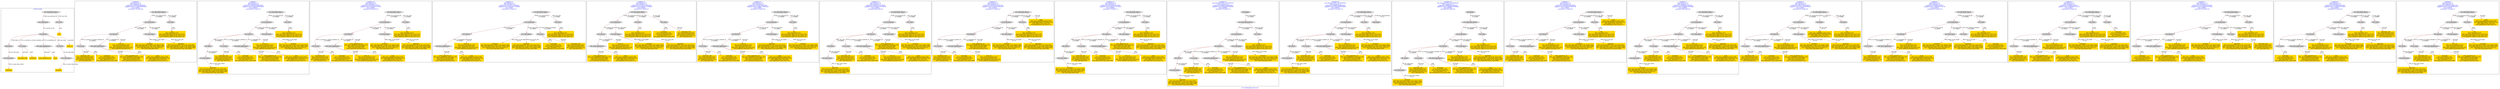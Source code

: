 digraph n0 {
fontcolor="blue"
remincross="true"
label="s18-s-indianapolis-artists.xml"
subgraph cluster_0 {
label="1-correct model"
n2[style="filled",color="white",fillcolor="lightgray",label="E12_Production1"];
n3[style="filled",color="white",fillcolor="lightgray",label="E21_Person1"];
n4[style="filled",color="white",fillcolor="lightgray",label="E69_Death1"];
n5[style="filled",color="white",fillcolor="lightgray",label="E74_Group1"];
n6[style="filled",color="white",fillcolor="lightgray",label="E82_Actor_Appellation1"];
n7[style="filled",color="white",fillcolor="lightgray",label="E67_Birth1"];
n8[shape="plaintext",style="filled",fillcolor="gold",label="artist_uri"];
n9[style="filled",color="white",fillcolor="lightgray",label="E22_Man-Made_Object1"];
n10[style="filled",color="white",fillcolor="lightgray",label="E35_Title1"];
n11[shape="plaintext",style="filled",fillcolor="gold",label="title"];
n12[style="filled",color="white",fillcolor="lightgray",label="E52_Time-Span1"];
n13[shape="plaintext",style="filled",fillcolor="gold",label="birthDate"];
n14[style="filled",color="white",fillcolor="lightgray",label="E52_Time-Span2"];
n15[shape="plaintext",style="filled",fillcolor="gold",label="deathDate"];
n16[shape="plaintext",style="filled",fillcolor="gold",label="nationality_URI"];
n17[shape="plaintext",style="filled",fillcolor="gold",label="nationality"];
n18[shape="plaintext",style="filled",fillcolor="gold",label="artist_appellation_uri"];
n19[shape="plaintext",style="filled",fillcolor="gold",label="name"];
}
subgraph cluster_1 {
label="candidate 0\nlink coherence:1.0\nnode coherence:1.0\nconfidence:0.5283035256208838\nmapping score:0.5719345085402946\ncost:13.99931\n-precision:0.79-recall:0.65"
n21[style="filled",color="white",fillcolor="lightgray",label="E12_Production1"];
n22[style="filled",color="white",fillcolor="lightgray",label="E21_Person1"];
n23[style="filled",color="white",fillcolor="lightgray",label="E52_Time-Span2"];
n24[style="filled",color="white",fillcolor="lightgray",label="E74_Group1"];
n25[style="filled",color="white",fillcolor="lightgray",label="E82_Actor_Appellation1"];
n26[style="filled",color="white",fillcolor="lightgray",label="E22_Man-Made_Object1"];
n27[style="filled",color="white",fillcolor="lightgray",label="E35_Title1"];
n28[shape="plaintext",style="filled",fillcolor="gold",label="birthDate\n[E52_Time-Span,P82a_begin_of_the_begin,0.565]\n[E52_Time-Span,P82_at_some_time_within,0.266]\n[E52_Time-Span,P82b_end_of_the_end,0.13]\n[E52_Time-Span,label,0.039]"];
n29[shape="plaintext",style="filled",fillcolor="gold",label="artist_appellation_uri\n[E82_Actor_Appellation,classLink,0.765]\n[E21_Person,classLink,0.096]\n[E39_Actor,classLink,0.087]\n[E78_Collection,classLink,0.052]"];
n30[shape="plaintext",style="filled",fillcolor="gold",label="nationality_URI\n[E74_Group,classLink,0.634]\n[E55_Type,classLink,0.201]\n[E57_Material,classLink,0.115]\n[E55_Type,label,0.05]"];
n31[shape="plaintext",style="filled",fillcolor="gold",label="name\n[E82_Actor_Appellation,label,0.506]\n[E22_Man-Made_Object,classLink,0.224]\n[E30_Right,P3_has_note,0.16]\n[E8_Acquisition,P3_has_note,0.11]"];
n32[shape="plaintext",style="filled",fillcolor="gold",label="title\n[E35_Title,label,0.352]\n[E22_Man-Made_Object,P3_has_note,0.253]\n[E73_Information_Object,P3_has_note,0.215]\n[E33_Linguistic_Object,P3_has_note,0.18]"];
n33[shape="plaintext",style="filled",fillcolor="gold",label="artist_uri\n[E21_Person,classLink,0.325]\n[E39_Actor,classLink,0.302]\n[E82_Actor_Appellation,classLink,0.233]\n[E78_Collection,classLink,0.141]"];
n34[shape="plaintext",style="filled",fillcolor="gold",label="deathDate\n[E52_Time-Span,P82b_end_of_the_end,0.544]\n[E52_Time-Span,P82_at_some_time_within,0.283]\n[E52_Time-Span,P82a_begin_of_the_begin,0.089]\n[E12_Production,P3_has_note,0.084]"];
n35[shape="plaintext",style="filled",fillcolor="gold",label="nationality\n[E74_Group,label,0.536]\n[E74_Group,classLink,0.252]\n[E55_Type,label,0.123]\n[E8_Acquisition,P3_has_note,0.089]"];
}
subgraph cluster_2 {
label="candidate 1\nlink coherence:1.0\nnode coherence:1.0\nconfidence:0.49560167869029964\nmapping score:0.5402005595634333\ncost:15.99918\n-precision:0.81-recall:0.76"
n37[style="filled",color="white",fillcolor="lightgray",label="E12_Production1"];
n38[style="filled",color="white",fillcolor="lightgray",label="E21_Person1"];
n39[style="filled",color="white",fillcolor="lightgray",label="E52_Time-Span2"];
n40[style="filled",color="white",fillcolor="lightgray",label="E67_Birth1"];
n41[style="filled",color="white",fillcolor="lightgray",label="E74_Group1"];
n42[style="filled",color="white",fillcolor="lightgray",label="E82_Actor_Appellation1"];
n43[style="filled",color="white",fillcolor="lightgray",label="E22_Man-Made_Object1"];
n44[style="filled",color="white",fillcolor="lightgray",label="E35_Title1"];
n45[style="filled",color="white",fillcolor="lightgray",label="E52_Time-Span1"];
n46[shape="plaintext",style="filled",fillcolor="gold",label="birthDate\n[E52_Time-Span,P82a_begin_of_the_begin,0.565]\n[E52_Time-Span,P82_at_some_time_within,0.266]\n[E52_Time-Span,P82b_end_of_the_end,0.13]\n[E52_Time-Span,label,0.039]"];
n47[shape="plaintext",style="filled",fillcolor="gold",label="artist_appellation_uri\n[E82_Actor_Appellation,classLink,0.765]\n[E21_Person,classLink,0.096]\n[E39_Actor,classLink,0.087]\n[E78_Collection,classLink,0.052]"];
n48[shape="plaintext",style="filled",fillcolor="gold",label="nationality_URI\n[E74_Group,classLink,0.634]\n[E55_Type,classLink,0.201]\n[E57_Material,classLink,0.115]\n[E55_Type,label,0.05]"];
n49[shape="plaintext",style="filled",fillcolor="gold",label="name\n[E82_Actor_Appellation,label,0.506]\n[E22_Man-Made_Object,classLink,0.224]\n[E30_Right,P3_has_note,0.16]\n[E8_Acquisition,P3_has_note,0.11]"];
n50[shape="plaintext",style="filled",fillcolor="gold",label="title\n[E35_Title,label,0.352]\n[E22_Man-Made_Object,P3_has_note,0.253]\n[E73_Information_Object,P3_has_note,0.215]\n[E33_Linguistic_Object,P3_has_note,0.18]"];
n51[shape="plaintext",style="filled",fillcolor="gold",label="artist_uri\n[E21_Person,classLink,0.325]\n[E39_Actor,classLink,0.302]\n[E82_Actor_Appellation,classLink,0.233]\n[E78_Collection,classLink,0.141]"];
n52[shape="plaintext",style="filled",fillcolor="gold",label="deathDate\n[E52_Time-Span,P82b_end_of_the_end,0.544]\n[E52_Time-Span,P82_at_some_time_within,0.283]\n[E52_Time-Span,P82a_begin_of_the_begin,0.089]\n[E12_Production,P3_has_note,0.084]"];
n53[shape="plaintext",style="filled",fillcolor="gold",label="nationality\n[E74_Group,label,0.536]\n[E74_Group,classLink,0.252]\n[E55_Type,label,0.123]\n[E8_Acquisition,P3_has_note,0.089]"];
}
subgraph cluster_3 {
label="candidate 10\nlink coherence:1.0\nnode coherence:1.0\nconfidence:0.433078021146623\nmapping score:0.540192673715541\ncost:13.99931\n-precision:0.64-recall:0.53"
n55[style="filled",color="white",fillcolor="lightgray",label="E12_Production1"];
n56[style="filled",color="white",fillcolor="lightgray",label="E21_Person1"];
n57[style="filled",color="white",fillcolor="lightgray",label="E52_Time-Span2"];
n58[style="filled",color="white",fillcolor="lightgray",label="E74_Group1"];
n59[style="filled",color="white",fillcolor="lightgray",label="E82_Actor_Appellation1"];
n60[style="filled",color="white",fillcolor="lightgray",label="E22_Man-Made_Object1"];
n61[style="filled",color="white",fillcolor="lightgray",label="E35_Title1"];
n62[shape="plaintext",style="filled",fillcolor="gold",label="birthDate\n[E52_Time-Span,P82a_begin_of_the_begin,0.565]\n[E52_Time-Span,P82_at_some_time_within,0.266]\n[E52_Time-Span,P82b_end_of_the_end,0.13]\n[E52_Time-Span,label,0.039]"];
n63[shape="plaintext",style="filled",fillcolor="gold",label="artist_uri\n[E21_Person,classLink,0.325]\n[E39_Actor,classLink,0.302]\n[E82_Actor_Appellation,classLink,0.233]\n[E78_Collection,classLink,0.141]"];
n64[shape="plaintext",style="filled",fillcolor="gold",label="nationality_URI\n[E74_Group,classLink,0.634]\n[E55_Type,classLink,0.201]\n[E57_Material,classLink,0.115]\n[E55_Type,label,0.05]"];
n65[shape="plaintext",style="filled",fillcolor="gold",label="name\n[E82_Actor_Appellation,label,0.506]\n[E22_Man-Made_Object,classLink,0.224]\n[E30_Right,P3_has_note,0.16]\n[E8_Acquisition,P3_has_note,0.11]"];
n66[shape="plaintext",style="filled",fillcolor="gold",label="title\n[E35_Title,label,0.352]\n[E22_Man-Made_Object,P3_has_note,0.253]\n[E73_Information_Object,P3_has_note,0.215]\n[E33_Linguistic_Object,P3_has_note,0.18]"];
n67[shape="plaintext",style="filled",fillcolor="gold",label="artist_appellation_uri\n[E82_Actor_Appellation,classLink,0.765]\n[E21_Person,classLink,0.096]\n[E39_Actor,classLink,0.087]\n[E78_Collection,classLink,0.052]"];
n68[shape="plaintext",style="filled",fillcolor="gold",label="deathDate\n[E52_Time-Span,P82b_end_of_the_end,0.544]\n[E52_Time-Span,P82_at_some_time_within,0.283]\n[E52_Time-Span,P82a_begin_of_the_begin,0.089]\n[E12_Production,P3_has_note,0.084]"];
n69[shape="plaintext",style="filled",fillcolor="gold",label="nationality\n[E74_Group,label,0.536]\n[E74_Group,classLink,0.252]\n[E55_Type,label,0.123]\n[E8_Acquisition,P3_has_note,0.089]"];
}
subgraph cluster_4 {
label="candidate 11\nlink coherence:1.0\nnode coherence:1.0\nconfidence:0.42252911370465024\nmapping score:0.5366763712348834\ncost:13.9993\n-precision:0.57-recall:0.47"
n71[style="filled",color="white",fillcolor="lightgray",label="E12_Production1"];
n72[style="filled",color="white",fillcolor="lightgray",label="E21_Person1"];
n73[style="filled",color="white",fillcolor="lightgray",label="E52_Time-Span2"];
n74[style="filled",color="white",fillcolor="lightgray",label="E55_Type1"];
n75[style="filled",color="white",fillcolor="lightgray",label="E82_Actor_Appellation1"];
n76[style="filled",color="white",fillcolor="lightgray",label="E22_Man-Made_Object1"];
n77[style="filled",color="white",fillcolor="lightgray",label="E35_Title1"];
n78[shape="plaintext",style="filled",fillcolor="gold",label="birthDate\n[E52_Time-Span,P82a_begin_of_the_begin,0.565]\n[E52_Time-Span,P82_at_some_time_within,0.266]\n[E52_Time-Span,P82b_end_of_the_end,0.13]\n[E52_Time-Span,label,0.039]"];
n79[shape="plaintext",style="filled",fillcolor="gold",label="nationality\n[E74_Group,label,0.536]\n[E74_Group,classLink,0.252]\n[E55_Type,label,0.123]\n[E8_Acquisition,P3_has_note,0.089]"];
n80[shape="plaintext",style="filled",fillcolor="gold",label="nationality_URI\n[E74_Group,classLink,0.634]\n[E55_Type,classLink,0.201]\n[E57_Material,classLink,0.115]\n[E55_Type,label,0.05]"];
n81[shape="plaintext",style="filled",fillcolor="gold",label="artist_appellation_uri\n[E82_Actor_Appellation,classLink,0.765]\n[E21_Person,classLink,0.096]\n[E39_Actor,classLink,0.087]\n[E78_Collection,classLink,0.052]"];
n82[shape="plaintext",style="filled",fillcolor="gold",label="name\n[E82_Actor_Appellation,label,0.506]\n[E22_Man-Made_Object,classLink,0.224]\n[E30_Right,P3_has_note,0.16]\n[E8_Acquisition,P3_has_note,0.11]"];
n83[shape="plaintext",style="filled",fillcolor="gold",label="title\n[E35_Title,label,0.352]\n[E22_Man-Made_Object,P3_has_note,0.253]\n[E73_Information_Object,P3_has_note,0.215]\n[E33_Linguistic_Object,P3_has_note,0.18]"];
n84[shape="plaintext",style="filled",fillcolor="gold",label="artist_uri\n[E21_Person,classLink,0.325]\n[E39_Actor,classLink,0.302]\n[E82_Actor_Appellation,classLink,0.233]\n[E78_Collection,classLink,0.141]"];
n85[shape="plaintext",style="filled",fillcolor="gold",label="deathDate\n[E52_Time-Span,P82b_end_of_the_end,0.544]\n[E52_Time-Span,P82_at_some_time_within,0.283]\n[E52_Time-Span,P82a_begin_of_the_begin,0.089]\n[E12_Production,P3_has_note,0.084]"];
}
subgraph cluster_5 {
label="candidate 12\nlink coherence:1.0\nnode coherence:1.0\nconfidence:0.42252911370465024\nmapping score:0.5366763712348834\ncost:13.99935\n-precision:0.57-recall:0.47"
n87[style="filled",color="white",fillcolor="lightgray",label="E12_Production1"];
n88[style="filled",color="white",fillcolor="lightgray",label="E21_Person1"];
n89[style="filled",color="white",fillcolor="lightgray",label="E52_Time-Span2"];
n90[style="filled",color="white",fillcolor="lightgray",label="E82_Actor_Appellation1"];
n91[style="filled",color="white",fillcolor="lightgray",label="E22_Man-Made_Object1"];
n92[style="filled",color="white",fillcolor="lightgray",label="E35_Title1"];
n93[style="filled",color="white",fillcolor="lightgray",label="E55_Type2"];
n94[shape="plaintext",style="filled",fillcolor="gold",label="birthDate\n[E52_Time-Span,P82a_begin_of_the_begin,0.565]\n[E52_Time-Span,P82_at_some_time_within,0.266]\n[E52_Time-Span,P82b_end_of_the_end,0.13]\n[E52_Time-Span,label,0.039]"];
n95[shape="plaintext",style="filled",fillcolor="gold",label="nationality\n[E74_Group,label,0.536]\n[E74_Group,classLink,0.252]\n[E55_Type,label,0.123]\n[E8_Acquisition,P3_has_note,0.089]"];
n96[shape="plaintext",style="filled",fillcolor="gold",label="nationality_URI\n[E74_Group,classLink,0.634]\n[E55_Type,classLink,0.201]\n[E57_Material,classLink,0.115]\n[E55_Type,label,0.05]"];
n97[shape="plaintext",style="filled",fillcolor="gold",label="artist_appellation_uri\n[E82_Actor_Appellation,classLink,0.765]\n[E21_Person,classLink,0.096]\n[E39_Actor,classLink,0.087]\n[E78_Collection,classLink,0.052]"];
n98[shape="plaintext",style="filled",fillcolor="gold",label="name\n[E82_Actor_Appellation,label,0.506]\n[E22_Man-Made_Object,classLink,0.224]\n[E30_Right,P3_has_note,0.16]\n[E8_Acquisition,P3_has_note,0.11]"];
n99[shape="plaintext",style="filled",fillcolor="gold",label="title\n[E35_Title,label,0.352]\n[E22_Man-Made_Object,P3_has_note,0.253]\n[E73_Information_Object,P3_has_note,0.215]\n[E33_Linguistic_Object,P3_has_note,0.18]"];
n100[shape="plaintext",style="filled",fillcolor="gold",label="artist_uri\n[E21_Person,classLink,0.325]\n[E39_Actor,classLink,0.302]\n[E82_Actor_Appellation,classLink,0.233]\n[E78_Collection,classLink,0.141]"];
n101[shape="plaintext",style="filled",fillcolor="gold",label="deathDate\n[E52_Time-Span,P82b_end_of_the_end,0.544]\n[E52_Time-Span,P82_at_some_time_within,0.283]\n[E52_Time-Span,P82a_begin_of_the_begin,0.089]\n[E12_Production,P3_has_note,0.084]"];
}
subgraph cluster_6 {
label="candidate 13\nlink coherence:1.0\nnode coherence:1.0\nconfidence:0.4170851463932857\nmapping score:0.5348617154644285\ncost:13.99931\n-precision:0.79-recall:0.65"
n103[style="filled",color="white",fillcolor="lightgray",label="E12_Production1"];
n104[style="filled",color="white",fillcolor="lightgray",label="E21_Person1"];
n105[style="filled",color="white",fillcolor="lightgray",label="E52_Time-Span2"];
n106[style="filled",color="white",fillcolor="lightgray",label="E74_Group1"];
n107[style="filled",color="white",fillcolor="lightgray",label="E82_Actor_Appellation1"];
n108[style="filled",color="white",fillcolor="lightgray",label="E22_Man-Made_Object1"];
n109[style="filled",color="white",fillcolor="lightgray",label="E35_Title1"];
n110[shape="plaintext",style="filled",fillcolor="gold",label="deathDate\n[E52_Time-Span,P82b_end_of_the_end,0.544]\n[E52_Time-Span,P82_at_some_time_within,0.283]\n[E52_Time-Span,P82a_begin_of_the_begin,0.089]\n[E12_Production,P3_has_note,0.084]"];
n111[shape="plaintext",style="filled",fillcolor="gold",label="artist_appellation_uri\n[E82_Actor_Appellation,classLink,0.765]\n[E21_Person,classLink,0.096]\n[E39_Actor,classLink,0.087]\n[E78_Collection,classLink,0.052]"];
n112[shape="plaintext",style="filled",fillcolor="gold",label="nationality_URI\n[E74_Group,classLink,0.634]\n[E55_Type,classLink,0.201]\n[E57_Material,classLink,0.115]\n[E55_Type,label,0.05]"];
n113[shape="plaintext",style="filled",fillcolor="gold",label="name\n[E82_Actor_Appellation,label,0.506]\n[E22_Man-Made_Object,classLink,0.224]\n[E30_Right,P3_has_note,0.16]\n[E8_Acquisition,P3_has_note,0.11]"];
n114[shape="plaintext",style="filled",fillcolor="gold",label="title\n[E35_Title,label,0.352]\n[E22_Man-Made_Object,P3_has_note,0.253]\n[E73_Information_Object,P3_has_note,0.215]\n[E33_Linguistic_Object,P3_has_note,0.18]"];
n115[shape="plaintext",style="filled",fillcolor="gold",label="artist_uri\n[E21_Person,classLink,0.325]\n[E39_Actor,classLink,0.302]\n[E82_Actor_Appellation,classLink,0.233]\n[E78_Collection,classLink,0.141]"];
n116[shape="plaintext",style="filled",fillcolor="gold",label="birthDate\n[E52_Time-Span,P82a_begin_of_the_begin,0.565]\n[E52_Time-Span,P82_at_some_time_within,0.266]\n[E52_Time-Span,P82b_end_of_the_end,0.13]\n[E52_Time-Span,label,0.039]"];
n117[shape="plaintext",style="filled",fillcolor="gold",label="nationality\n[E74_Group,label,0.536]\n[E74_Group,classLink,0.252]\n[E55_Type,label,0.123]\n[E8_Acquisition,P3_has_note,0.089]"];
}
subgraph cluster_7 {
label="candidate 14\nlink coherence:1.0\nnode coherence:1.0\nconfidence:0.4003761742160388\nmapping score:0.5084587247386796\ncost:15.99918\n-precision:0.69-recall:0.65"
n119[style="filled",color="white",fillcolor="lightgray",label="E12_Production1"];
n120[style="filled",color="white",fillcolor="lightgray",label="E21_Person1"];
n121[style="filled",color="white",fillcolor="lightgray",label="E52_Time-Span2"];
n122[style="filled",color="white",fillcolor="lightgray",label="E67_Birth1"];
n123[style="filled",color="white",fillcolor="lightgray",label="E74_Group1"];
n124[style="filled",color="white",fillcolor="lightgray",label="E82_Actor_Appellation1"];
n125[style="filled",color="white",fillcolor="lightgray",label="E22_Man-Made_Object1"];
n126[style="filled",color="white",fillcolor="lightgray",label="E35_Title1"];
n127[style="filled",color="white",fillcolor="lightgray",label="E52_Time-Span1"];
n128[shape="plaintext",style="filled",fillcolor="gold",label="birthDate\n[E52_Time-Span,P82a_begin_of_the_begin,0.565]\n[E52_Time-Span,P82_at_some_time_within,0.266]\n[E52_Time-Span,P82b_end_of_the_end,0.13]\n[E52_Time-Span,label,0.039]"];
n129[shape="plaintext",style="filled",fillcolor="gold",label="artist_uri\n[E21_Person,classLink,0.325]\n[E39_Actor,classLink,0.302]\n[E82_Actor_Appellation,classLink,0.233]\n[E78_Collection,classLink,0.141]"];
n130[shape="plaintext",style="filled",fillcolor="gold",label="nationality_URI\n[E74_Group,classLink,0.634]\n[E55_Type,classLink,0.201]\n[E57_Material,classLink,0.115]\n[E55_Type,label,0.05]"];
n131[shape="plaintext",style="filled",fillcolor="gold",label="name\n[E82_Actor_Appellation,label,0.506]\n[E22_Man-Made_Object,classLink,0.224]\n[E30_Right,P3_has_note,0.16]\n[E8_Acquisition,P3_has_note,0.11]"];
n132[shape="plaintext",style="filled",fillcolor="gold",label="title\n[E35_Title,label,0.352]\n[E22_Man-Made_Object,P3_has_note,0.253]\n[E73_Information_Object,P3_has_note,0.215]\n[E33_Linguistic_Object,P3_has_note,0.18]"];
n133[shape="plaintext",style="filled",fillcolor="gold",label="artist_appellation_uri\n[E82_Actor_Appellation,classLink,0.765]\n[E21_Person,classLink,0.096]\n[E39_Actor,classLink,0.087]\n[E78_Collection,classLink,0.052]"];
n134[shape="plaintext",style="filled",fillcolor="gold",label="deathDate\n[E52_Time-Span,P82b_end_of_the_end,0.544]\n[E52_Time-Span,P82_at_some_time_within,0.283]\n[E52_Time-Span,P82a_begin_of_the_begin,0.089]\n[E12_Production,P3_has_note,0.084]"];
n135[shape="plaintext",style="filled",fillcolor="gold",label="nationality\n[E74_Group,label,0.536]\n[E74_Group,classLink,0.252]\n[E55_Type,label,0.123]\n[E8_Acquisition,P3_has_note,0.089]"];
}
subgraph cluster_8 {
label="candidate 15\nlink coherence:1.0\nnode coherence:1.0\nconfidence:0.39783105745057584\nmapping score:0.5076103524835253\ncost:13.99931\n-precision:0.57-recall:0.47"
n137[style="filled",color="white",fillcolor="lightgray",label="E12_Production1"];
n138[style="filled",color="white",fillcolor="lightgray",label="E21_Person1"];
n139[style="filled",color="white",fillcolor="lightgray",label="E52_Time-Span2"];
n140[style="filled",color="white",fillcolor="lightgray",label="E74_Group1"];
n141[style="filled",color="white",fillcolor="lightgray",label="E82_Actor_Appellation1"];
n142[style="filled",color="white",fillcolor="lightgray",label="E22_Man-Made_Object1"];
n143[style="filled",color="white",fillcolor="lightgray",label="E35_Title1"];
n144[shape="plaintext",style="filled",fillcolor="gold",label="name\n[E82_Actor_Appellation,label,0.506]\n[E22_Man-Made_Object,classLink,0.224]\n[E30_Right,P3_has_note,0.16]\n[E8_Acquisition,P3_has_note,0.11]"];
n145[shape="plaintext",style="filled",fillcolor="gold",label="birthDate\n[E52_Time-Span,P82a_begin_of_the_begin,0.565]\n[E52_Time-Span,P82_at_some_time_within,0.266]\n[E52_Time-Span,P82b_end_of_the_end,0.13]\n[E52_Time-Span,label,0.039]"];
n146[shape="plaintext",style="filled",fillcolor="gold",label="artist_uri\n[E21_Person,classLink,0.325]\n[E39_Actor,classLink,0.302]\n[E82_Actor_Appellation,classLink,0.233]\n[E78_Collection,classLink,0.141]"];
n147[shape="plaintext",style="filled",fillcolor="gold",label="nationality_URI\n[E74_Group,classLink,0.634]\n[E55_Type,classLink,0.201]\n[E57_Material,classLink,0.115]\n[E55_Type,label,0.05]"];
n148[shape="plaintext",style="filled",fillcolor="gold",label="title\n[E35_Title,label,0.352]\n[E22_Man-Made_Object,P3_has_note,0.253]\n[E73_Information_Object,P3_has_note,0.215]\n[E33_Linguistic_Object,P3_has_note,0.18]"];
n149[shape="plaintext",style="filled",fillcolor="gold",label="artist_appellation_uri\n[E82_Actor_Appellation,classLink,0.765]\n[E21_Person,classLink,0.096]\n[E39_Actor,classLink,0.087]\n[E78_Collection,classLink,0.052]"];
n150[shape="plaintext",style="filled",fillcolor="gold",label="deathDate\n[E52_Time-Span,P82b_end_of_the_end,0.544]\n[E52_Time-Span,P82_at_some_time_within,0.283]\n[E52_Time-Span,P82a_begin_of_the_begin,0.089]\n[E12_Production,P3_has_note,0.084]"];
n151[shape="plaintext",style="filled",fillcolor="gold",label="nationality\n[E74_Group,label,0.536]\n[E74_Group,classLink,0.252]\n[E55_Type,label,0.123]\n[E8_Acquisition,P3_has_note,0.089]"];
}
subgraph cluster_9 {
label="candidate 16\nlink coherence:1.0\nnode coherence:1.0\nconfidence:0.39575632671550565\nmapping score:0.5069187755718353\ncost:15.99918\n-precision:0.75-recall:0.71"
n153[style="filled",color="white",fillcolor="lightgray",label="E12_Production1"];
n154[style="filled",color="white",fillcolor="lightgray",label="E21_Person1"];
n155[style="filled",color="white",fillcolor="lightgray",label="E52_Time-Span2"];
n156[style="filled",color="white",fillcolor="lightgray",label="E67_Birth1"];
n157[style="filled",color="white",fillcolor="lightgray",label="E74_Group1"];
n158[style="filled",color="white",fillcolor="lightgray",label="E82_Actor_Appellation1"];
n159[style="filled",color="white",fillcolor="lightgray",label="E22_Man-Made_Object1"];
n160[style="filled",color="white",fillcolor="lightgray",label="E35_Title1"];
n161[style="filled",color="white",fillcolor="lightgray",label="E52_Time-Span1"];
n162[shape="plaintext",style="filled",fillcolor="gold",label="artist_uri\n[E21_Person,classLink,0.325]\n[E39_Actor,classLink,0.302]\n[E82_Actor_Appellation,classLink,0.233]\n[E78_Collection,classLink,0.141]"];
n163[shape="plaintext",style="filled",fillcolor="gold",label="nationality_URI\n[E74_Group,classLink,0.634]\n[E55_Type,classLink,0.201]\n[E57_Material,classLink,0.115]\n[E55_Type,label,0.05]"];
n164[shape="plaintext",style="filled",fillcolor="gold",label="name\n[E82_Actor_Appellation,label,0.506]\n[E22_Man-Made_Object,classLink,0.224]\n[E30_Right,P3_has_note,0.16]\n[E8_Acquisition,P3_has_note,0.11]"];
n165[shape="plaintext",style="filled",fillcolor="gold",label="title\n[E35_Title,label,0.352]\n[E22_Man-Made_Object,P3_has_note,0.253]\n[E73_Information_Object,P3_has_note,0.215]\n[E33_Linguistic_Object,P3_has_note,0.18]"];
n166[shape="plaintext",style="filled",fillcolor="gold",label="artist_appellation_uri\n[E82_Actor_Appellation,classLink,0.765]\n[E21_Person,classLink,0.096]\n[E39_Actor,classLink,0.087]\n[E78_Collection,classLink,0.052]"];
n167[shape="plaintext",style="filled",fillcolor="gold",label="deathDate\n[E52_Time-Span,P82b_end_of_the_end,0.544]\n[E52_Time-Span,P82_at_some_time_within,0.283]\n[E52_Time-Span,P82a_begin_of_the_begin,0.089]\n[E12_Production,P3_has_note,0.084]"];
n168[shape="plaintext",style="filled",fillcolor="gold",label="birthDate\n[E52_Time-Span,P82a_begin_of_the_begin,0.565]\n[E52_Time-Span,P82_at_some_time_within,0.266]\n[E52_Time-Span,P82b_end_of_the_end,0.13]\n[E52_Time-Span,label,0.039]"];
n169[shape="plaintext",style="filled",fillcolor="gold",label="nationality\n[E74_Group,label,0.536]\n[E74_Group,classLink,0.252]\n[E55_Type,label,0.123]\n[E8_Acquisition,P3_has_note,0.089]"];
}
subgraph cluster_10 {
label="candidate 17\nlink coherence:0.9411764705882353\nnode coherence:1.0\nconfidence:0.49560167869029964\nmapping score:0.5402005595634333\ncost:16.99908\n-precision:0.76-recall:0.76"
n171[style="filled",color="white",fillcolor="lightgray",label="E12_Production1"];
n172[style="filled",color="white",fillcolor="lightgray",label="E21_Person1"];
n173[style="filled",color="white",fillcolor="lightgray",label="E52_Time-Span2"];
n174[style="filled",color="white",fillcolor="lightgray",label="E67_Birth1"];
n175[style="filled",color="white",fillcolor="lightgray",label="E74_Group1"];
n176[style="filled",color="white",fillcolor="lightgray",label="E82_Actor_Appellation1"];
n177[style="filled",color="white",fillcolor="lightgray",label="E22_Man-Made_Object1"];
n178[style="filled",color="white",fillcolor="lightgray",label="E35_Title1"];
n179[style="filled",color="white",fillcolor="lightgray",label="E38_Image1"];
n180[style="filled",color="white",fillcolor="lightgray",label="E52_Time-Span1"];
n181[shape="plaintext",style="filled",fillcolor="gold",label="birthDate\n[E52_Time-Span,P82a_begin_of_the_begin,0.565]\n[E52_Time-Span,P82_at_some_time_within,0.266]\n[E52_Time-Span,P82b_end_of_the_end,0.13]\n[E52_Time-Span,label,0.039]"];
n182[shape="plaintext",style="filled",fillcolor="gold",label="artist_appellation_uri\n[E82_Actor_Appellation,classLink,0.765]\n[E21_Person,classLink,0.096]\n[E39_Actor,classLink,0.087]\n[E78_Collection,classLink,0.052]"];
n183[shape="plaintext",style="filled",fillcolor="gold",label="nationality_URI\n[E74_Group,classLink,0.634]\n[E55_Type,classLink,0.201]\n[E57_Material,classLink,0.115]\n[E55_Type,label,0.05]"];
n184[shape="plaintext",style="filled",fillcolor="gold",label="name\n[E82_Actor_Appellation,label,0.506]\n[E22_Man-Made_Object,classLink,0.224]\n[E30_Right,P3_has_note,0.16]\n[E8_Acquisition,P3_has_note,0.11]"];
n185[shape="plaintext",style="filled",fillcolor="gold",label="title\n[E35_Title,label,0.352]\n[E22_Man-Made_Object,P3_has_note,0.253]\n[E73_Information_Object,P3_has_note,0.215]\n[E33_Linguistic_Object,P3_has_note,0.18]"];
n186[shape="plaintext",style="filled",fillcolor="gold",label="artist_uri\n[E21_Person,classLink,0.325]\n[E39_Actor,classLink,0.302]\n[E82_Actor_Appellation,classLink,0.233]\n[E78_Collection,classLink,0.141]"];
n187[shape="plaintext",style="filled",fillcolor="gold",label="deathDate\n[E52_Time-Span,P82b_end_of_the_end,0.544]\n[E52_Time-Span,P82_at_some_time_within,0.283]\n[E52_Time-Span,P82a_begin_of_the_begin,0.089]\n[E12_Production,P3_has_note,0.084]"];
n188[shape="plaintext",style="filled",fillcolor="gold",label="nationality\n[E74_Group,label,0.536]\n[E74_Group,classLink,0.252]\n[E55_Type,label,0.123]\n[E8_Acquisition,P3_has_note,0.089]"];
}
subgraph cluster_11 {
label="candidate 18\nlink coherence:0.9411764705882353\nnode coherence:1.0\nconfidence:0.49560167869029964\nmapping score:0.5402005595634333\ncost:16.99918\n-precision:0.76-recall:0.76"
n190[style="filled",color="white",fillcolor="lightgray",label="E12_Production1"];
n191[style="filled",color="white",fillcolor="lightgray",label="E21_Person1"];
n192[style="filled",color="white",fillcolor="lightgray",label="E52_Time-Span2"];
n193[style="filled",color="white",fillcolor="lightgray",label="E67_Birth1"];
n194[style="filled",color="white",fillcolor="lightgray",label="E74_Group1"];
n195[style="filled",color="white",fillcolor="lightgray",label="E82_Actor_Appellation1"];
n196[style="filled",color="white",fillcolor="lightgray",label="E22_Man-Made_Object1"];
n197[style="filled",color="white",fillcolor="lightgray",label="E35_Title1"];
n198[style="filled",color="white",fillcolor="lightgray",label="E38_Image1"];
n199[style="filled",color="white",fillcolor="lightgray",label="E52_Time-Span1"];
n200[shape="plaintext",style="filled",fillcolor="gold",label="birthDate\n[E52_Time-Span,P82a_begin_of_the_begin,0.565]\n[E52_Time-Span,P82_at_some_time_within,0.266]\n[E52_Time-Span,P82b_end_of_the_end,0.13]\n[E52_Time-Span,label,0.039]"];
n201[shape="plaintext",style="filled",fillcolor="gold",label="artist_appellation_uri\n[E82_Actor_Appellation,classLink,0.765]\n[E21_Person,classLink,0.096]\n[E39_Actor,classLink,0.087]\n[E78_Collection,classLink,0.052]"];
n202[shape="plaintext",style="filled",fillcolor="gold",label="nationality_URI\n[E74_Group,classLink,0.634]\n[E55_Type,classLink,0.201]\n[E57_Material,classLink,0.115]\n[E55_Type,label,0.05]"];
n203[shape="plaintext",style="filled",fillcolor="gold",label="name\n[E82_Actor_Appellation,label,0.506]\n[E22_Man-Made_Object,classLink,0.224]\n[E30_Right,P3_has_note,0.16]\n[E8_Acquisition,P3_has_note,0.11]"];
n204[shape="plaintext",style="filled",fillcolor="gold",label="title\n[E35_Title,label,0.352]\n[E22_Man-Made_Object,P3_has_note,0.253]\n[E73_Information_Object,P3_has_note,0.215]\n[E33_Linguistic_Object,P3_has_note,0.18]"];
n205[shape="plaintext",style="filled",fillcolor="gold",label="artist_uri\n[E21_Person,classLink,0.325]\n[E39_Actor,classLink,0.302]\n[E82_Actor_Appellation,classLink,0.233]\n[E78_Collection,classLink,0.141]"];
n206[shape="plaintext",style="filled",fillcolor="gold",label="deathDate\n[E52_Time-Span,P82b_end_of_the_end,0.544]\n[E52_Time-Span,P82_at_some_time_within,0.283]\n[E52_Time-Span,P82a_begin_of_the_begin,0.089]\n[E12_Production,P3_has_note,0.084]"];
n207[shape="plaintext",style="filled",fillcolor="gold",label="nationality\n[E74_Group,label,0.536]\n[E74_Group,classLink,0.252]\n[E55_Type,label,0.123]\n[E8_Acquisition,P3_has_note,0.089]"];
}
subgraph cluster_12 {
label="candidate 19\nlink coherence:0.9411764705882353\nnode coherence:1.0\nconfidence:0.4909818311897665\nmapping score:0.5386606103965889\ncost:16.99908\n-precision:0.82-recall:0.82"
n209[style="filled",color="white",fillcolor="lightgray",label="E12_Production1"];
n210[style="filled",color="white",fillcolor="lightgray",label="E21_Person1"];
n211[style="filled",color="white",fillcolor="lightgray",label="E52_Time-Span2"];
n212[style="filled",color="white",fillcolor="lightgray",label="E67_Birth1"];
n213[style="filled",color="white",fillcolor="lightgray",label="E74_Group1"];
n214[style="filled",color="white",fillcolor="lightgray",label="E82_Actor_Appellation1"];
n215[style="filled",color="white",fillcolor="lightgray",label="E22_Man-Made_Object1"];
n216[style="filled",color="white",fillcolor="lightgray",label="E35_Title1"];
n217[style="filled",color="white",fillcolor="lightgray",label="E38_Image1"];
n218[style="filled",color="white",fillcolor="lightgray",label="E52_Time-Span1"];
n219[shape="plaintext",style="filled",fillcolor="gold",label="artist_appellation_uri\n[E82_Actor_Appellation,classLink,0.765]\n[E21_Person,classLink,0.096]\n[E39_Actor,classLink,0.087]\n[E78_Collection,classLink,0.052]"];
n220[shape="plaintext",style="filled",fillcolor="gold",label="nationality_URI\n[E74_Group,classLink,0.634]\n[E55_Type,classLink,0.201]\n[E57_Material,classLink,0.115]\n[E55_Type,label,0.05]"];
n221[shape="plaintext",style="filled",fillcolor="gold",label="name\n[E82_Actor_Appellation,label,0.506]\n[E22_Man-Made_Object,classLink,0.224]\n[E30_Right,P3_has_note,0.16]\n[E8_Acquisition,P3_has_note,0.11]"];
n222[shape="plaintext",style="filled",fillcolor="gold",label="title\n[E35_Title,label,0.352]\n[E22_Man-Made_Object,P3_has_note,0.253]\n[E73_Information_Object,P3_has_note,0.215]\n[E33_Linguistic_Object,P3_has_note,0.18]"];
n223[shape="plaintext",style="filled",fillcolor="gold",label="artist_uri\n[E21_Person,classLink,0.325]\n[E39_Actor,classLink,0.302]\n[E82_Actor_Appellation,classLink,0.233]\n[E78_Collection,classLink,0.141]"];
n224[shape="plaintext",style="filled",fillcolor="gold",label="deathDate\n[E52_Time-Span,P82b_end_of_the_end,0.544]\n[E52_Time-Span,P82_at_some_time_within,0.283]\n[E52_Time-Span,P82a_begin_of_the_begin,0.089]\n[E12_Production,P3_has_note,0.084]"];
n225[shape="plaintext",style="filled",fillcolor="gold",label="birthDate\n[E52_Time-Span,P82a_begin_of_the_begin,0.565]\n[E52_Time-Span,P82_at_some_time_within,0.266]\n[E52_Time-Span,P82b_end_of_the_end,0.13]\n[E52_Time-Span,label,0.039]"];
n226[shape="plaintext",style="filled",fillcolor="gold",label="nationality\n[E74_Group,label,0.536]\n[E74_Group,classLink,0.252]\n[E55_Type,label,0.123]\n[E8_Acquisition,P3_has_note,0.089]"];
}
subgraph cluster_13 {
label="candidate 2\nlink coherence:1.0\nnode coherence:1.0\nconfidence:0.49305656192483666\nmapping score:0.5393521873082788\ncost:13.99931\n-precision:0.71-recall:0.59"
n228[style="filled",color="white",fillcolor="lightgray",label="E12_Production1"];
n229[style="filled",color="white",fillcolor="lightgray",label="E21_Person1"];
n230[style="filled",color="white",fillcolor="lightgray",label="E52_Time-Span2"];
n231[style="filled",color="white",fillcolor="lightgray",label="E74_Group1"];
n232[style="filled",color="white",fillcolor="lightgray",label="E82_Actor_Appellation1"];
n233[style="filled",color="white",fillcolor="lightgray",label="E22_Man-Made_Object1"];
n234[style="filled",color="white",fillcolor="lightgray",label="E35_Title1"];
n235[shape="plaintext",style="filled",fillcolor="gold",label="name\n[E82_Actor_Appellation,label,0.506]\n[E22_Man-Made_Object,classLink,0.224]\n[E30_Right,P3_has_note,0.16]\n[E8_Acquisition,P3_has_note,0.11]"];
n236[shape="plaintext",style="filled",fillcolor="gold",label="birthDate\n[E52_Time-Span,P82a_begin_of_the_begin,0.565]\n[E52_Time-Span,P82_at_some_time_within,0.266]\n[E52_Time-Span,P82b_end_of_the_end,0.13]\n[E52_Time-Span,label,0.039]"];
n237[shape="plaintext",style="filled",fillcolor="gold",label="artist_appellation_uri\n[E82_Actor_Appellation,classLink,0.765]\n[E21_Person,classLink,0.096]\n[E39_Actor,classLink,0.087]\n[E78_Collection,classLink,0.052]"];
n238[shape="plaintext",style="filled",fillcolor="gold",label="nationality_URI\n[E74_Group,classLink,0.634]\n[E55_Type,classLink,0.201]\n[E57_Material,classLink,0.115]\n[E55_Type,label,0.05]"];
n239[shape="plaintext",style="filled",fillcolor="gold",label="title\n[E35_Title,label,0.352]\n[E22_Man-Made_Object,P3_has_note,0.253]\n[E73_Information_Object,P3_has_note,0.215]\n[E33_Linguistic_Object,P3_has_note,0.18]"];
n240[shape="plaintext",style="filled",fillcolor="gold",label="artist_uri\n[E21_Person,classLink,0.325]\n[E39_Actor,classLink,0.302]\n[E82_Actor_Appellation,classLink,0.233]\n[E78_Collection,classLink,0.141]"];
n241[shape="plaintext",style="filled",fillcolor="gold",label="deathDate\n[E52_Time-Span,P82b_end_of_the_end,0.544]\n[E52_Time-Span,P82_at_some_time_within,0.283]\n[E52_Time-Span,P82a_begin_of_the_begin,0.089]\n[E12_Production,P3_has_note,0.084]"];
n242[shape="plaintext",style="filled",fillcolor="gold",label="nationality\n[E74_Group,label,0.536]\n[E74_Group,classLink,0.252]\n[E55_Type,label,0.123]\n[E8_Acquisition,P3_has_note,0.089]"];
}
subgraph cluster_14 {
label="candidate 3\nlink coherence:1.0\nnode coherence:1.0\nconfidence:0.4909818311897665\nmapping score:0.5386606103965889\ncost:15.99918\n-precision:0.88-recall:0.82"
n244[style="filled",color="white",fillcolor="lightgray",label="E12_Production1"];
n245[style="filled",color="white",fillcolor="lightgray",label="E21_Person1"];
n246[style="filled",color="white",fillcolor="lightgray",label="E52_Time-Span2"];
n247[style="filled",color="white",fillcolor="lightgray",label="E67_Birth1"];
n248[style="filled",color="white",fillcolor="lightgray",label="E74_Group1"];
n249[style="filled",color="white",fillcolor="lightgray",label="E82_Actor_Appellation1"];
n250[style="filled",color="white",fillcolor="lightgray",label="E22_Man-Made_Object1"];
n251[style="filled",color="white",fillcolor="lightgray",label="E35_Title1"];
n252[style="filled",color="white",fillcolor="lightgray",label="E52_Time-Span1"];
n253[shape="plaintext",style="filled",fillcolor="gold",label="artist_appellation_uri\n[E82_Actor_Appellation,classLink,0.765]\n[E21_Person,classLink,0.096]\n[E39_Actor,classLink,0.087]\n[E78_Collection,classLink,0.052]"];
n254[shape="plaintext",style="filled",fillcolor="gold",label="nationality_URI\n[E74_Group,classLink,0.634]\n[E55_Type,classLink,0.201]\n[E57_Material,classLink,0.115]\n[E55_Type,label,0.05]"];
n255[shape="plaintext",style="filled",fillcolor="gold",label="name\n[E82_Actor_Appellation,label,0.506]\n[E22_Man-Made_Object,classLink,0.224]\n[E30_Right,P3_has_note,0.16]\n[E8_Acquisition,P3_has_note,0.11]"];
n256[shape="plaintext",style="filled",fillcolor="gold",label="title\n[E35_Title,label,0.352]\n[E22_Man-Made_Object,P3_has_note,0.253]\n[E73_Information_Object,P3_has_note,0.215]\n[E33_Linguistic_Object,P3_has_note,0.18]"];
n257[shape="plaintext",style="filled",fillcolor="gold",label="artist_uri\n[E21_Person,classLink,0.325]\n[E39_Actor,classLink,0.302]\n[E82_Actor_Appellation,classLink,0.233]\n[E78_Collection,classLink,0.141]"];
n258[shape="plaintext",style="filled",fillcolor="gold",label="deathDate\n[E52_Time-Span,P82b_end_of_the_end,0.544]\n[E52_Time-Span,P82_at_some_time_within,0.283]\n[E52_Time-Span,P82a_begin_of_the_begin,0.089]\n[E12_Production,P3_has_note,0.084]"];
n259[shape="plaintext",style="filled",fillcolor="gold",label="birthDate\n[E52_Time-Span,P82a_begin_of_the_begin,0.565]\n[E52_Time-Span,P82_at_some_time_within,0.266]\n[E52_Time-Span,P82b_end_of_the_end,0.13]\n[E52_Time-Span,label,0.039]"];
n260[shape="plaintext",style="filled",fillcolor="gold",label="nationality\n[E74_Group,label,0.536]\n[E74_Group,classLink,0.252]\n[E55_Type,label,0.123]\n[E8_Acquisition,P3_has_note,0.089]"];
}
subgraph cluster_15 {
label="candidate 4\nlink coherence:1.0\nnode coherence:1.0\nconfidence:0.4851713897996238\nmapping score:0.5367237965998747\ncost:14.99931\n-precision:0.67-recall:0.59"
n262[style="filled",color="white",fillcolor="lightgray",label="E12_Production1"];
n263[style="filled",color="white",fillcolor="lightgray",label="E21_Person1"];
n264[style="filled",color="white",fillcolor="lightgray",label="E52_Time-Span2"];
n265[style="filled",color="white",fillcolor="lightgray",label="E74_Group1"];
n266[style="filled",color="white",fillcolor="lightgray",label="E82_Actor_Appellation1"];
n267[style="filled",color="white",fillcolor="lightgray",label="E22_Man-Made_Object1"];
n268[style="filled",color="white",fillcolor="lightgray",label="E30_Right1"];
n269[style="filled",color="white",fillcolor="lightgray",label="E35_Title1"];
n270[shape="plaintext",style="filled",fillcolor="gold",label="birthDate\n[E52_Time-Span,P82a_begin_of_the_begin,0.565]\n[E52_Time-Span,P82_at_some_time_within,0.266]\n[E52_Time-Span,P82b_end_of_the_end,0.13]\n[E52_Time-Span,label,0.039]"];
n271[shape="plaintext",style="filled",fillcolor="gold",label="artist_appellation_uri\n[E82_Actor_Appellation,classLink,0.765]\n[E21_Person,classLink,0.096]\n[E39_Actor,classLink,0.087]\n[E78_Collection,classLink,0.052]"];
n272[shape="plaintext",style="filled",fillcolor="gold",label="nationality_URI\n[E74_Group,classLink,0.634]\n[E55_Type,classLink,0.201]\n[E57_Material,classLink,0.115]\n[E55_Type,label,0.05]"];
n273[shape="plaintext",style="filled",fillcolor="gold",label="title\n[E35_Title,label,0.352]\n[E22_Man-Made_Object,P3_has_note,0.253]\n[E73_Information_Object,P3_has_note,0.215]\n[E33_Linguistic_Object,P3_has_note,0.18]"];
n274[shape="plaintext",style="filled",fillcolor="gold",label="artist_uri\n[E21_Person,classLink,0.325]\n[E39_Actor,classLink,0.302]\n[E82_Actor_Appellation,classLink,0.233]\n[E78_Collection,classLink,0.141]"];
n275[shape="plaintext",style="filled",fillcolor="gold",label="deathDate\n[E52_Time-Span,P82b_end_of_the_end,0.544]\n[E52_Time-Span,P82_at_some_time_within,0.283]\n[E52_Time-Span,P82a_begin_of_the_begin,0.089]\n[E12_Production,P3_has_note,0.084]"];
n276[shape="plaintext",style="filled",fillcolor="gold",label="nationality\n[E74_Group,label,0.536]\n[E74_Group,classLink,0.252]\n[E55_Type,label,0.123]\n[E8_Acquisition,P3_has_note,0.089]"];
n277[shape="plaintext",style="filled",fillcolor="gold",label="name\n[E82_Actor_Appellation,label,0.506]\n[E22_Man-Made_Object,classLink,0.224]\n[E30_Right,P3_has_note,0.16]\n[E8_Acquisition,P3_has_note,0.11]"];
}
subgraph cluster_16 {
label="candidate 5\nlink coherence:1.0\nnode coherence:1.0\nconfidence:0.47669307340671\nmapping score:0.5338976911355701\ncost:14.99922\n-precision:0.67-recall:0.59"
n279[style="filled",color="white",fillcolor="lightgray",label="E12_Production1"];
n280[style="filled",color="white",fillcolor="lightgray",label="E21_Person1"];
n281[style="filled",color="white",fillcolor="lightgray",label="E52_Time-Span2"];
n282[style="filled",color="white",fillcolor="lightgray",label="E55_Type1"];
n283[style="filled",color="white",fillcolor="lightgray",label="E74_Group1"];
n284[style="filled",color="white",fillcolor="lightgray",label="E82_Actor_Appellation1"];
n285[style="filled",color="white",fillcolor="lightgray",label="E22_Man-Made_Object1"];
n286[style="filled",color="white",fillcolor="lightgray",label="E35_Title1"];
n287[shape="plaintext",style="filled",fillcolor="gold",label="birthDate\n[E52_Time-Span,P82a_begin_of_the_begin,0.565]\n[E52_Time-Span,P82_at_some_time_within,0.266]\n[E52_Time-Span,P82b_end_of_the_end,0.13]\n[E52_Time-Span,label,0.039]"];
n288[shape="plaintext",style="filled",fillcolor="gold",label="nationality\n[E74_Group,label,0.536]\n[E74_Group,classLink,0.252]\n[E55_Type,label,0.123]\n[E8_Acquisition,P3_has_note,0.089]"];
n289[shape="plaintext",style="filled",fillcolor="gold",label="artist_appellation_uri\n[E82_Actor_Appellation,classLink,0.765]\n[E21_Person,classLink,0.096]\n[E39_Actor,classLink,0.087]\n[E78_Collection,classLink,0.052]"];
n290[shape="plaintext",style="filled",fillcolor="gold",label="nationality_URI\n[E74_Group,classLink,0.634]\n[E55_Type,classLink,0.201]\n[E57_Material,classLink,0.115]\n[E55_Type,label,0.05]"];
n291[shape="plaintext",style="filled",fillcolor="gold",label="name\n[E82_Actor_Appellation,label,0.506]\n[E22_Man-Made_Object,classLink,0.224]\n[E30_Right,P3_has_note,0.16]\n[E8_Acquisition,P3_has_note,0.11]"];
n292[shape="plaintext",style="filled",fillcolor="gold",label="title\n[E35_Title,label,0.352]\n[E22_Man-Made_Object,P3_has_note,0.253]\n[E73_Information_Object,P3_has_note,0.215]\n[E33_Linguistic_Object,P3_has_note,0.18]"];
n293[shape="plaintext",style="filled",fillcolor="gold",label="artist_uri\n[E21_Person,classLink,0.325]\n[E39_Actor,classLink,0.302]\n[E82_Actor_Appellation,classLink,0.233]\n[E78_Collection,classLink,0.141]"];
n294[shape="plaintext",style="filled",fillcolor="gold",label="deathDate\n[E52_Time-Span,P82b_end_of_the_end,0.544]\n[E52_Time-Span,P82_at_some_time_within,0.283]\n[E52_Time-Span,P82a_begin_of_the_begin,0.089]\n[E12_Production,P3_has_note,0.084]"];
}
subgraph cluster_17 {
label="candidate 6\nlink coherence:1.0\nnode coherence:1.0\nconfidence:0.47669307340671\nmapping score:0.5338976911355701\ncost:14.99927\n-precision:0.67-recall:0.59"
n296[style="filled",color="white",fillcolor="lightgray",label="E12_Production1"];
n297[style="filled",color="white",fillcolor="lightgray",label="E21_Person1"];
n298[style="filled",color="white",fillcolor="lightgray",label="E52_Time-Span2"];
n299[style="filled",color="white",fillcolor="lightgray",label="E74_Group1"];
n300[style="filled",color="white",fillcolor="lightgray",label="E82_Actor_Appellation1"];
n301[style="filled",color="white",fillcolor="lightgray",label="E22_Man-Made_Object1"];
n302[style="filled",color="white",fillcolor="lightgray",label="E35_Title1"];
n303[style="filled",color="white",fillcolor="lightgray",label="E55_Type2"];
n304[shape="plaintext",style="filled",fillcolor="gold",label="birthDate\n[E52_Time-Span,P82a_begin_of_the_begin,0.565]\n[E52_Time-Span,P82_at_some_time_within,0.266]\n[E52_Time-Span,P82b_end_of_the_end,0.13]\n[E52_Time-Span,label,0.039]"];
n305[shape="plaintext",style="filled",fillcolor="gold",label="nationality\n[E74_Group,label,0.536]\n[E74_Group,classLink,0.252]\n[E55_Type,label,0.123]\n[E8_Acquisition,P3_has_note,0.089]"];
n306[shape="plaintext",style="filled",fillcolor="gold",label="artist_appellation_uri\n[E82_Actor_Appellation,classLink,0.765]\n[E21_Person,classLink,0.096]\n[E39_Actor,classLink,0.087]\n[E78_Collection,classLink,0.052]"];
n307[shape="plaintext",style="filled",fillcolor="gold",label="nationality_URI\n[E74_Group,classLink,0.634]\n[E55_Type,classLink,0.201]\n[E57_Material,classLink,0.115]\n[E55_Type,label,0.05]"];
n308[shape="plaintext",style="filled",fillcolor="gold",label="name\n[E82_Actor_Appellation,label,0.506]\n[E22_Man-Made_Object,classLink,0.224]\n[E30_Right,P3_has_note,0.16]\n[E8_Acquisition,P3_has_note,0.11]"];
n309[shape="plaintext",style="filled",fillcolor="gold",label="title\n[E35_Title,label,0.352]\n[E22_Man-Made_Object,P3_has_note,0.253]\n[E73_Information_Object,P3_has_note,0.215]\n[E33_Linguistic_Object,P3_has_note,0.18]"];
n310[shape="plaintext",style="filled",fillcolor="gold",label="artist_uri\n[E21_Person,classLink,0.325]\n[E39_Actor,classLink,0.302]\n[E82_Actor_Appellation,classLink,0.233]\n[E78_Collection,classLink,0.141]"];
n311[shape="plaintext",style="filled",fillcolor="gold",label="deathDate\n[E52_Time-Span,P82b_end_of_the_end,0.544]\n[E52_Time-Span,P82_at_some_time_within,0.283]\n[E52_Time-Span,P82a_begin_of_the_begin,0.089]\n[E12_Production,P3_has_note,0.084]"];
}
subgraph cluster_18 {
label="candidate 7\nlink coherence:1.0\nnode coherence:1.0\nconfidence:0.47413956591882406\nmapping score:0.5330465219729413\ncost:14.99922\n-precision:0.67-recall:0.59"
n313[style="filled",color="white",fillcolor="lightgray",label="E12_Production1"];
n314[style="filled",color="white",fillcolor="lightgray",label="E21_Person1"];
n315[style="filled",color="white",fillcolor="lightgray",label="E52_Time-Span2"];
n316[style="filled",color="white",fillcolor="lightgray",label="E55_Type1"];
n317[style="filled",color="white",fillcolor="lightgray",label="E74_Group1"];
n318[style="filled",color="white",fillcolor="lightgray",label="E82_Actor_Appellation1"];
n319[style="filled",color="white",fillcolor="lightgray",label="E22_Man-Made_Object1"];
n320[style="filled",color="white",fillcolor="lightgray",label="E35_Title1"];
n321[shape="plaintext",style="filled",fillcolor="gold",label="birthDate\n[E52_Time-Span,P82a_begin_of_the_begin,0.565]\n[E52_Time-Span,P82_at_some_time_within,0.266]\n[E52_Time-Span,P82b_end_of_the_end,0.13]\n[E52_Time-Span,label,0.039]"];
n322[shape="plaintext",style="filled",fillcolor="gold",label="nationality_URI\n[E74_Group,classLink,0.634]\n[E55_Type,classLink,0.201]\n[E57_Material,classLink,0.115]\n[E55_Type,label,0.05]"];
n323[shape="plaintext",style="filled",fillcolor="gold",label="artist_appellation_uri\n[E82_Actor_Appellation,classLink,0.765]\n[E21_Person,classLink,0.096]\n[E39_Actor,classLink,0.087]\n[E78_Collection,classLink,0.052]"];
n324[shape="plaintext",style="filled",fillcolor="gold",label="name\n[E82_Actor_Appellation,label,0.506]\n[E22_Man-Made_Object,classLink,0.224]\n[E30_Right,P3_has_note,0.16]\n[E8_Acquisition,P3_has_note,0.11]"];
n325[shape="plaintext",style="filled",fillcolor="gold",label="title\n[E35_Title,label,0.352]\n[E22_Man-Made_Object,P3_has_note,0.253]\n[E73_Information_Object,P3_has_note,0.215]\n[E33_Linguistic_Object,P3_has_note,0.18]"];
n326[shape="plaintext",style="filled",fillcolor="gold",label="artist_uri\n[E21_Person,classLink,0.325]\n[E39_Actor,classLink,0.302]\n[E82_Actor_Appellation,classLink,0.233]\n[E78_Collection,classLink,0.141]"];
n327[shape="plaintext",style="filled",fillcolor="gold",label="deathDate\n[E52_Time-Span,P82b_end_of_the_end,0.544]\n[E52_Time-Span,P82_at_some_time_within,0.283]\n[E52_Time-Span,P82a_begin_of_the_begin,0.089]\n[E12_Production,P3_has_note,0.084]"];
n328[shape="plaintext",style="filled",fillcolor="gold",label="nationality\n[E74_Group,label,0.536]\n[E74_Group,classLink,0.252]\n[E55_Type,label,0.123]\n[E8_Acquisition,P3_has_note,0.089]"];
}
subgraph cluster_19 {
label="candidate 8\nlink coherence:1.0\nnode coherence:1.0\nconfidence:0.47413956591882406\nmapping score:0.5330465219729413\ncost:14.99927\n-precision:0.67-recall:0.59"
n330[style="filled",color="white",fillcolor="lightgray",label="E12_Production1"];
n331[style="filled",color="white",fillcolor="lightgray",label="E21_Person1"];
n332[style="filled",color="white",fillcolor="lightgray",label="E52_Time-Span2"];
n333[style="filled",color="white",fillcolor="lightgray",label="E74_Group1"];
n334[style="filled",color="white",fillcolor="lightgray",label="E82_Actor_Appellation1"];
n335[style="filled",color="white",fillcolor="lightgray",label="E22_Man-Made_Object1"];
n336[style="filled",color="white",fillcolor="lightgray",label="E35_Title1"];
n337[style="filled",color="white",fillcolor="lightgray",label="E55_Type2"];
n338[shape="plaintext",style="filled",fillcolor="gold",label="birthDate\n[E52_Time-Span,P82a_begin_of_the_begin,0.565]\n[E52_Time-Span,P82_at_some_time_within,0.266]\n[E52_Time-Span,P82b_end_of_the_end,0.13]\n[E52_Time-Span,label,0.039]"];
n339[shape="plaintext",style="filled",fillcolor="gold",label="nationality_URI\n[E74_Group,classLink,0.634]\n[E55_Type,classLink,0.201]\n[E57_Material,classLink,0.115]\n[E55_Type,label,0.05]"];
n340[shape="plaintext",style="filled",fillcolor="gold",label="artist_appellation_uri\n[E82_Actor_Appellation,classLink,0.765]\n[E21_Person,classLink,0.096]\n[E39_Actor,classLink,0.087]\n[E78_Collection,classLink,0.052]"];
n341[shape="plaintext",style="filled",fillcolor="gold",label="name\n[E82_Actor_Appellation,label,0.506]\n[E22_Man-Made_Object,classLink,0.224]\n[E30_Right,P3_has_note,0.16]\n[E8_Acquisition,P3_has_note,0.11]"];
n342[shape="plaintext",style="filled",fillcolor="gold",label="title\n[E35_Title,label,0.352]\n[E22_Man-Made_Object,P3_has_note,0.253]\n[E73_Information_Object,P3_has_note,0.215]\n[E33_Linguistic_Object,P3_has_note,0.18]"];
n343[shape="plaintext",style="filled",fillcolor="gold",label="artist_uri\n[E21_Person,classLink,0.325]\n[E39_Actor,classLink,0.302]\n[E82_Actor_Appellation,classLink,0.233]\n[E78_Collection,classLink,0.141]"];
n344[shape="plaintext",style="filled",fillcolor="gold",label="deathDate\n[E52_Time-Span,P82b_end_of_the_end,0.544]\n[E52_Time-Span,P82_at_some_time_within,0.283]\n[E52_Time-Span,P82a_begin_of_the_begin,0.089]\n[E12_Production,P3_has_note,0.084]"];
n345[shape="plaintext",style="filled",fillcolor="gold",label="nationality\n[E74_Group,label,0.536]\n[E74_Group,classLink,0.252]\n[E55_Type,label,0.123]\n[E8_Acquisition,P3_has_note,0.089]"];
}
subgraph cluster_20 {
label="candidate 9\nlink coherence:1.0\nnode coherence:1.0\nconfidence:0.46035471499425246\nmapping score:0.5076182383314175\ncost:15.99918\n-precision:0.75-recall:0.71"
n347[style="filled",color="white",fillcolor="lightgray",label="E12_Production1"];
n348[style="filled",color="white",fillcolor="lightgray",label="E21_Person1"];
n349[style="filled",color="white",fillcolor="lightgray",label="E52_Time-Span2"];
n350[style="filled",color="white",fillcolor="lightgray",label="E67_Birth1"];
n351[style="filled",color="white",fillcolor="lightgray",label="E74_Group1"];
n352[style="filled",color="white",fillcolor="lightgray",label="E82_Actor_Appellation1"];
n353[style="filled",color="white",fillcolor="lightgray",label="E22_Man-Made_Object1"];
n354[style="filled",color="white",fillcolor="lightgray",label="E35_Title1"];
n355[style="filled",color="white",fillcolor="lightgray",label="E52_Time-Span1"];
n356[shape="plaintext",style="filled",fillcolor="gold",label="name\n[E82_Actor_Appellation,label,0.506]\n[E22_Man-Made_Object,classLink,0.224]\n[E30_Right,P3_has_note,0.16]\n[E8_Acquisition,P3_has_note,0.11]"];
n357[shape="plaintext",style="filled",fillcolor="gold",label="birthDate\n[E52_Time-Span,P82a_begin_of_the_begin,0.565]\n[E52_Time-Span,P82_at_some_time_within,0.266]\n[E52_Time-Span,P82b_end_of_the_end,0.13]\n[E52_Time-Span,label,0.039]"];
n358[shape="plaintext",style="filled",fillcolor="gold",label="artist_appellation_uri\n[E82_Actor_Appellation,classLink,0.765]\n[E21_Person,classLink,0.096]\n[E39_Actor,classLink,0.087]\n[E78_Collection,classLink,0.052]"];
n359[shape="plaintext",style="filled",fillcolor="gold",label="nationality_URI\n[E74_Group,classLink,0.634]\n[E55_Type,classLink,0.201]\n[E57_Material,classLink,0.115]\n[E55_Type,label,0.05]"];
n360[shape="plaintext",style="filled",fillcolor="gold",label="title\n[E35_Title,label,0.352]\n[E22_Man-Made_Object,P3_has_note,0.253]\n[E73_Information_Object,P3_has_note,0.215]\n[E33_Linguistic_Object,P3_has_note,0.18]"];
n361[shape="plaintext",style="filled",fillcolor="gold",label="artist_uri\n[E21_Person,classLink,0.325]\n[E39_Actor,classLink,0.302]\n[E82_Actor_Appellation,classLink,0.233]\n[E78_Collection,classLink,0.141]"];
n362[shape="plaintext",style="filled",fillcolor="gold",label="deathDate\n[E52_Time-Span,P82b_end_of_the_end,0.544]\n[E52_Time-Span,P82_at_some_time_within,0.283]\n[E52_Time-Span,P82a_begin_of_the_begin,0.089]\n[E12_Production,P3_has_note,0.084]"];
n363[shape="plaintext",style="filled",fillcolor="gold",label="nationality\n[E74_Group,label,0.536]\n[E74_Group,classLink,0.252]\n[E55_Type,label,0.123]\n[E8_Acquisition,P3_has_note,0.089]"];
}
n2 -> n3[color="brown",fontcolor="black",label="P14_carried_out_by"]
n3 -> n4[color="brown",fontcolor="black",label="P100i_died_in"]
n3 -> n5[color="brown",fontcolor="black",label="P107i_is_current_or_former_member_of"]
n3 -> n6[color="brown",fontcolor="black",label="P131_is_identified_by"]
n3 -> n7[color="brown",fontcolor="black",label="P98i_was_born"]
n3 -> n8[color="brown",fontcolor="black",label="classLink"]
n9 -> n10[color="brown",fontcolor="black",label="P102_has_title"]
n9 -> n2[color="brown",fontcolor="black",label="P108i_was_produced_by"]
n10 -> n11[color="brown",fontcolor="black",label="label"]
n12 -> n13[color="brown",fontcolor="black",label="P82_at_some_time_within"]
n14 -> n15[color="brown",fontcolor="black",label="P82_at_some_time_within"]
n7 -> n12[color="brown",fontcolor="black",label="P4_has_time-span"]
n4 -> n14[color="brown",fontcolor="black",label="P4_has_time-span"]
n5 -> n16[color="brown",fontcolor="black",label="classLink"]
n5 -> n17[color="brown",fontcolor="black",label="label"]
n6 -> n18[color="brown",fontcolor="black",label="classLink"]
n6 -> n19[color="brown",fontcolor="black",label="label"]
n21 -> n22[color="brown",fontcolor="black",label="P14_carried_out_by\nw=0.99987"]
n21 -> n23[color="brown",fontcolor="black",label="P4_has_time-span\nw=0.99991"]
n22 -> n24[color="brown",fontcolor="black",label="P107i_is_current_or_former_member_of\nw=0.99992"]
n22 -> n25[color="brown",fontcolor="black",label="P131_is_identified_by\nw=0.99987"]
n26 -> n21[color="brown",fontcolor="black",label="P108i_was_produced_by\nw=0.99986"]
n26 -> n27[color="brown",fontcolor="black",label="P102_has_title\nw=0.99988"]
n23 -> n28[color="brown",fontcolor="black",label="P82a_begin_of_the_begin\nw=1.0"]
n25 -> n29[color="brown",fontcolor="black",label="classLink\nw=1.0"]
n24 -> n30[color="brown",fontcolor="black",label="classLink\nw=1.0"]
n25 -> n31[color="brown",fontcolor="black",label="label\nw=1.0"]
n27 -> n32[color="brown",fontcolor="black",label="label\nw=1.0"]
n22 -> n33[color="brown",fontcolor="black",label="classLink\nw=1.0"]
n23 -> n34[color="brown",fontcolor="black",label="P82b_end_of_the_end\nw=1.0"]
n24 -> n35[color="brown",fontcolor="black",label="label\nw=1.0"]
n37 -> n38[color="brown",fontcolor="black",label="P14_carried_out_by\nw=0.99987"]
n37 -> n39[color="brown",fontcolor="black",label="P4_has_time-span\nw=0.99991"]
n38 -> n40[color="brown",fontcolor="black",label="P98i_was_born\nw=0.99992"]
n38 -> n41[color="brown",fontcolor="black",label="P107i_is_current_or_former_member_of\nw=0.99992"]
n38 -> n42[color="brown",fontcolor="black",label="P131_is_identified_by\nw=0.99987"]
n43 -> n37[color="brown",fontcolor="black",label="P108i_was_produced_by\nw=0.99986"]
n43 -> n44[color="brown",fontcolor="black",label="P102_has_title\nw=0.99988"]
n40 -> n45[color="brown",fontcolor="black",label="P4_has_time-span\nw=0.99995"]
n39 -> n46[color="brown",fontcolor="black",label="P82a_begin_of_the_begin\nw=1.0"]
n42 -> n47[color="brown",fontcolor="black",label="classLink\nw=1.0"]
n41 -> n48[color="brown",fontcolor="black",label="classLink\nw=1.0"]
n42 -> n49[color="brown",fontcolor="black",label="label\nw=1.0"]
n44 -> n50[color="brown",fontcolor="black",label="label\nw=1.0"]
n38 -> n51[color="brown",fontcolor="black",label="classLink\nw=1.0"]
n45 -> n52[color="brown",fontcolor="black",label="P82_at_some_time_within\nw=1.0"]
n41 -> n53[color="brown",fontcolor="black",label="label\nw=1.0"]
n55 -> n56[color="brown",fontcolor="black",label="P14_carried_out_by\nw=0.99987"]
n55 -> n57[color="brown",fontcolor="black",label="P4_has_time-span\nw=0.99991"]
n56 -> n58[color="brown",fontcolor="black",label="P107i_is_current_or_former_member_of\nw=0.99992"]
n56 -> n59[color="brown",fontcolor="black",label="P131_is_identified_by\nw=0.99987"]
n60 -> n55[color="brown",fontcolor="black",label="P108i_was_produced_by\nw=0.99986"]
n60 -> n61[color="brown",fontcolor="black",label="P102_has_title\nw=0.99988"]
n57 -> n62[color="brown",fontcolor="black",label="P82a_begin_of_the_begin\nw=1.0"]
n59 -> n63[color="brown",fontcolor="black",label="classLink\nw=1.0"]
n58 -> n64[color="brown",fontcolor="black",label="classLink\nw=1.0"]
n59 -> n65[color="brown",fontcolor="black",label="label\nw=1.0"]
n61 -> n66[color="brown",fontcolor="black",label="label\nw=1.0"]
n56 -> n67[color="brown",fontcolor="black",label="classLink\nw=1.0"]
n57 -> n68[color="brown",fontcolor="black",label="P82b_end_of_the_end\nw=1.0"]
n58 -> n69[color="brown",fontcolor="black",label="label\nw=1.0"]
n71 -> n72[color="brown",fontcolor="black",label="P14_carried_out_by\nw=0.99987"]
n71 -> n73[color="brown",fontcolor="black",label="P4_has_time-span\nw=0.99991"]
n71 -> n74[color="brown",fontcolor="black",label="P32_used_general_technique\nw=0.99991"]
n72 -> n75[color="brown",fontcolor="black",label="P131_is_identified_by\nw=0.99987"]
n76 -> n71[color="brown",fontcolor="black",label="P108i_was_produced_by\nw=0.99986"]
n76 -> n77[color="brown",fontcolor="black",label="P102_has_title\nw=0.99988"]
n73 -> n78[color="brown",fontcolor="black",label="P82a_begin_of_the_begin\nw=1.0"]
n74 -> n79[color="brown",fontcolor="black",label="label\nw=1.0"]
n74 -> n80[color="brown",fontcolor="black",label="classLink\nw=1.0"]
n75 -> n81[color="brown",fontcolor="black",label="classLink\nw=1.0"]
n75 -> n82[color="brown",fontcolor="black",label="label\nw=1.0"]
n77 -> n83[color="brown",fontcolor="black",label="label\nw=1.0"]
n72 -> n84[color="brown",fontcolor="black",label="classLink\nw=1.0"]
n73 -> n85[color="brown",fontcolor="black",label="P82b_end_of_the_end\nw=1.0"]
n87 -> n88[color="brown",fontcolor="black",label="P14_carried_out_by\nw=0.99987"]
n87 -> n89[color="brown",fontcolor="black",label="P4_has_time-span\nw=0.99991"]
n88 -> n90[color="brown",fontcolor="black",label="P131_is_identified_by\nw=0.99987"]
n91 -> n87[color="brown",fontcolor="black",label="P108i_was_produced_by\nw=0.99986"]
n91 -> n92[color="brown",fontcolor="black",label="P102_has_title\nw=0.99988"]
n91 -> n93[color="brown",fontcolor="black",label="P2_has_type\nw=0.99996"]
n89 -> n94[color="brown",fontcolor="black",label="P82a_begin_of_the_begin\nw=1.0"]
n93 -> n95[color="brown",fontcolor="black",label="label\nw=1.0"]
n93 -> n96[color="brown",fontcolor="black",label="classLink\nw=1.0"]
n90 -> n97[color="brown",fontcolor="black",label="classLink\nw=1.0"]
n90 -> n98[color="brown",fontcolor="black",label="label\nw=1.0"]
n92 -> n99[color="brown",fontcolor="black",label="label\nw=1.0"]
n88 -> n100[color="brown",fontcolor="black",label="classLink\nw=1.0"]
n89 -> n101[color="brown",fontcolor="black",label="P82b_end_of_the_end\nw=1.0"]
n103 -> n104[color="brown",fontcolor="black",label="P14_carried_out_by\nw=0.99987"]
n103 -> n105[color="brown",fontcolor="black",label="P4_has_time-span\nw=0.99991"]
n104 -> n106[color="brown",fontcolor="black",label="P107i_is_current_or_former_member_of\nw=0.99992"]
n104 -> n107[color="brown",fontcolor="black",label="P131_is_identified_by\nw=0.99987"]
n108 -> n103[color="brown",fontcolor="black",label="P108i_was_produced_by\nw=0.99986"]
n108 -> n109[color="brown",fontcolor="black",label="P102_has_title\nw=0.99988"]
n105 -> n110[color="brown",fontcolor="black",label="P82a_begin_of_the_begin\nw=1.0"]
n107 -> n111[color="brown",fontcolor="black",label="classLink\nw=1.0"]
n106 -> n112[color="brown",fontcolor="black",label="classLink\nw=1.0"]
n107 -> n113[color="brown",fontcolor="black",label="label\nw=1.0"]
n109 -> n114[color="brown",fontcolor="black",label="label\nw=1.0"]
n104 -> n115[color="brown",fontcolor="black",label="classLink\nw=1.0"]
n105 -> n116[color="brown",fontcolor="black",label="P82b_end_of_the_end\nw=1.0"]
n106 -> n117[color="brown",fontcolor="black",label="label\nw=1.0"]
n119 -> n120[color="brown",fontcolor="black",label="P14_carried_out_by\nw=0.99987"]
n119 -> n121[color="brown",fontcolor="black",label="P4_has_time-span\nw=0.99991"]
n120 -> n122[color="brown",fontcolor="black",label="P98i_was_born\nw=0.99992"]
n120 -> n123[color="brown",fontcolor="black",label="P107i_is_current_or_former_member_of\nw=0.99992"]
n120 -> n124[color="brown",fontcolor="black",label="P131_is_identified_by\nw=0.99987"]
n125 -> n119[color="brown",fontcolor="black",label="P108i_was_produced_by\nw=0.99986"]
n125 -> n126[color="brown",fontcolor="black",label="P102_has_title\nw=0.99988"]
n122 -> n127[color="brown",fontcolor="black",label="P4_has_time-span\nw=0.99995"]
n121 -> n128[color="brown",fontcolor="black",label="P82a_begin_of_the_begin\nw=1.0"]
n124 -> n129[color="brown",fontcolor="black",label="classLink\nw=1.0"]
n123 -> n130[color="brown",fontcolor="black",label="classLink\nw=1.0"]
n124 -> n131[color="brown",fontcolor="black",label="label\nw=1.0"]
n126 -> n132[color="brown",fontcolor="black",label="label\nw=1.0"]
n120 -> n133[color="brown",fontcolor="black",label="classLink\nw=1.0"]
n127 -> n134[color="brown",fontcolor="black",label="P82_at_some_time_within\nw=1.0"]
n123 -> n135[color="brown",fontcolor="black",label="label\nw=1.0"]
n137 -> n138[color="brown",fontcolor="black",label="P14_carried_out_by\nw=0.99987"]
n137 -> n139[color="brown",fontcolor="black",label="P4_has_time-span\nw=0.99991"]
n138 -> n140[color="brown",fontcolor="black",label="P107i_is_current_or_former_member_of\nw=0.99992"]
n138 -> n141[color="brown",fontcolor="black",label="P131_is_identified_by\nw=0.99987"]
n142 -> n137[color="brown",fontcolor="black",label="P108i_was_produced_by\nw=0.99986"]
n142 -> n143[color="brown",fontcolor="black",label="P102_has_title\nw=0.99988"]
n142 -> n144[color="brown",fontcolor="black",label="classLink\nw=1.0"]
n139 -> n145[color="brown",fontcolor="black",label="P82a_begin_of_the_begin\nw=1.0"]
n141 -> n146[color="brown",fontcolor="black",label="classLink\nw=1.0"]
n140 -> n147[color="brown",fontcolor="black",label="classLink\nw=1.0"]
n143 -> n148[color="brown",fontcolor="black",label="label\nw=1.0"]
n138 -> n149[color="brown",fontcolor="black",label="classLink\nw=1.0"]
n139 -> n150[color="brown",fontcolor="black",label="P82b_end_of_the_end\nw=1.0"]
n140 -> n151[color="brown",fontcolor="black",label="label\nw=1.0"]
n153 -> n154[color="brown",fontcolor="black",label="P14_carried_out_by\nw=0.99987"]
n153 -> n155[color="brown",fontcolor="black",label="P4_has_time-span\nw=0.99991"]
n154 -> n156[color="brown",fontcolor="black",label="P98i_was_born\nw=0.99992"]
n154 -> n157[color="brown",fontcolor="black",label="P107i_is_current_or_former_member_of\nw=0.99992"]
n154 -> n158[color="brown",fontcolor="black",label="P131_is_identified_by\nw=0.99987"]
n159 -> n153[color="brown",fontcolor="black",label="P108i_was_produced_by\nw=0.99986"]
n159 -> n160[color="brown",fontcolor="black",label="P102_has_title\nw=0.99988"]
n156 -> n161[color="brown",fontcolor="black",label="P4_has_time-span\nw=0.99995"]
n158 -> n162[color="brown",fontcolor="black",label="classLink\nw=1.0"]
n157 -> n163[color="brown",fontcolor="black",label="classLink\nw=1.0"]
n158 -> n164[color="brown",fontcolor="black",label="label\nw=1.0"]
n160 -> n165[color="brown",fontcolor="black",label="label\nw=1.0"]
n154 -> n166[color="brown",fontcolor="black",label="classLink\nw=1.0"]
n155 -> n167[color="brown",fontcolor="black",label="P82b_end_of_the_end\nw=1.0"]
n161 -> n168[color="brown",fontcolor="black",label="P82_at_some_time_within\nw=1.0"]
n157 -> n169[color="brown",fontcolor="black",label="label\nw=1.0"]
n171 -> n172[color="brown",fontcolor="black",label="P14_carried_out_by\nw=0.99987"]
n171 -> n173[color="brown",fontcolor="black",label="P4_has_time-span\nw=0.99991"]
n172 -> n174[color="brown",fontcolor="black",label="P98i_was_born\nw=0.99992"]
n172 -> n175[color="brown",fontcolor="black",label="P107i_is_current_or_former_member_of\nw=0.99992"]
n172 -> n176[color="brown",fontcolor="black",label="P131_is_identified_by\nw=0.99987"]
n177 -> n171[color="brown",fontcolor="black",label="P108i_was_produced_by\nw=0.99986"]
n177 -> n178[color="brown",fontcolor="black",label="P102_has_title\nw=0.99988"]
n179 -> n177[color="brown",fontcolor="black",label="P138_represents\nw=0.9999"]
n174 -> n180[color="brown",fontcolor="black",label="P4_has_time-span\nw=0.99995"]
n173 -> n181[color="brown",fontcolor="black",label="P82a_begin_of_the_begin\nw=1.0"]
n176 -> n182[color="brown",fontcolor="black",label="classLink\nw=1.0"]
n175 -> n183[color="brown",fontcolor="black",label="classLink\nw=1.0"]
n176 -> n184[color="brown",fontcolor="black",label="label\nw=1.0"]
n178 -> n185[color="brown",fontcolor="black",label="label\nw=1.0"]
n172 -> n186[color="brown",fontcolor="black",label="classLink\nw=1.0"]
n180 -> n187[color="brown",fontcolor="black",label="P82_at_some_time_within\nw=1.0"]
n175 -> n188[color="brown",fontcolor="black",label="label\nw=1.0"]
n190 -> n191[color="brown",fontcolor="black",label="P14_carried_out_by\nw=0.99987"]
n190 -> n192[color="brown",fontcolor="black",label="P4_has_time-span\nw=0.99991"]
n191 -> n193[color="brown",fontcolor="black",label="P98i_was_born\nw=0.99992"]
n191 -> n194[color="brown",fontcolor="black",label="P107i_is_current_or_former_member_of\nw=0.99992"]
n191 -> n195[color="brown",fontcolor="black",label="P131_is_identified_by\nw=0.99987"]
n196 -> n190[color="brown",fontcolor="black",label="P108i_was_produced_by\nw=0.99986"]
n196 -> n197[color="brown",fontcolor="black",label="P102_has_title\nw=0.99988"]
n196 -> n198[color="brown",fontcolor="black",label="P138i_has_representation\nw=1.0"]
n193 -> n199[color="brown",fontcolor="black",label="P4_has_time-span\nw=0.99995"]
n192 -> n200[color="brown",fontcolor="black",label="P82a_begin_of_the_begin\nw=1.0"]
n195 -> n201[color="brown",fontcolor="black",label="classLink\nw=1.0"]
n194 -> n202[color="brown",fontcolor="black",label="classLink\nw=1.0"]
n195 -> n203[color="brown",fontcolor="black",label="label\nw=1.0"]
n197 -> n204[color="brown",fontcolor="black",label="label\nw=1.0"]
n191 -> n205[color="brown",fontcolor="black",label="classLink\nw=1.0"]
n199 -> n206[color="brown",fontcolor="black",label="P82_at_some_time_within\nw=1.0"]
n194 -> n207[color="brown",fontcolor="black",label="label\nw=1.0"]
n209 -> n210[color="brown",fontcolor="black",label="P14_carried_out_by\nw=0.99987"]
n209 -> n211[color="brown",fontcolor="black",label="P4_has_time-span\nw=0.99991"]
n210 -> n212[color="brown",fontcolor="black",label="P98i_was_born\nw=0.99992"]
n210 -> n213[color="brown",fontcolor="black",label="P107i_is_current_or_former_member_of\nw=0.99992"]
n210 -> n214[color="brown",fontcolor="black",label="P131_is_identified_by\nw=0.99987"]
n215 -> n209[color="brown",fontcolor="black",label="P108i_was_produced_by\nw=0.99986"]
n215 -> n216[color="brown",fontcolor="black",label="P102_has_title\nw=0.99988"]
n217 -> n215[color="brown",fontcolor="black",label="P138_represents\nw=0.9999"]
n212 -> n218[color="brown",fontcolor="black",label="P4_has_time-span\nw=0.99995"]
n214 -> n219[color="brown",fontcolor="black",label="classLink\nw=1.0"]
n213 -> n220[color="brown",fontcolor="black",label="classLink\nw=1.0"]
n214 -> n221[color="brown",fontcolor="black",label="label\nw=1.0"]
n216 -> n222[color="brown",fontcolor="black",label="label\nw=1.0"]
n210 -> n223[color="brown",fontcolor="black",label="classLink\nw=1.0"]
n211 -> n224[color="brown",fontcolor="black",label="P82b_end_of_the_end\nw=1.0"]
n218 -> n225[color="brown",fontcolor="black",label="P82_at_some_time_within\nw=1.0"]
n213 -> n226[color="brown",fontcolor="black",label="label\nw=1.0"]
n228 -> n229[color="brown",fontcolor="black",label="P14_carried_out_by\nw=0.99987"]
n228 -> n230[color="brown",fontcolor="black",label="P4_has_time-span\nw=0.99991"]
n229 -> n231[color="brown",fontcolor="black",label="P107i_is_current_or_former_member_of\nw=0.99992"]
n229 -> n232[color="brown",fontcolor="black",label="P131_is_identified_by\nw=0.99987"]
n233 -> n228[color="brown",fontcolor="black",label="P108i_was_produced_by\nw=0.99986"]
n233 -> n234[color="brown",fontcolor="black",label="P102_has_title\nw=0.99988"]
n233 -> n235[color="brown",fontcolor="black",label="classLink\nw=1.0"]
n230 -> n236[color="brown",fontcolor="black",label="P82a_begin_of_the_begin\nw=1.0"]
n232 -> n237[color="brown",fontcolor="black",label="classLink\nw=1.0"]
n231 -> n238[color="brown",fontcolor="black",label="classLink\nw=1.0"]
n234 -> n239[color="brown",fontcolor="black",label="label\nw=1.0"]
n229 -> n240[color="brown",fontcolor="black",label="classLink\nw=1.0"]
n230 -> n241[color="brown",fontcolor="black",label="P82b_end_of_the_end\nw=1.0"]
n231 -> n242[color="brown",fontcolor="black",label="label\nw=1.0"]
n244 -> n245[color="brown",fontcolor="black",label="P14_carried_out_by\nw=0.99987"]
n244 -> n246[color="brown",fontcolor="black",label="P4_has_time-span\nw=0.99991"]
n245 -> n247[color="brown",fontcolor="black",label="P98i_was_born\nw=0.99992"]
n245 -> n248[color="brown",fontcolor="black",label="P107i_is_current_or_former_member_of\nw=0.99992"]
n245 -> n249[color="brown",fontcolor="black",label="P131_is_identified_by\nw=0.99987"]
n250 -> n244[color="brown",fontcolor="black",label="P108i_was_produced_by\nw=0.99986"]
n250 -> n251[color="brown",fontcolor="black",label="P102_has_title\nw=0.99988"]
n247 -> n252[color="brown",fontcolor="black",label="P4_has_time-span\nw=0.99995"]
n249 -> n253[color="brown",fontcolor="black",label="classLink\nw=1.0"]
n248 -> n254[color="brown",fontcolor="black",label="classLink\nw=1.0"]
n249 -> n255[color="brown",fontcolor="black",label="label\nw=1.0"]
n251 -> n256[color="brown",fontcolor="black",label="label\nw=1.0"]
n245 -> n257[color="brown",fontcolor="black",label="classLink\nw=1.0"]
n246 -> n258[color="brown",fontcolor="black",label="P82b_end_of_the_end\nw=1.0"]
n252 -> n259[color="brown",fontcolor="black",label="P82_at_some_time_within\nw=1.0"]
n248 -> n260[color="brown",fontcolor="black",label="label\nw=1.0"]
n262 -> n263[color="brown",fontcolor="black",label="P14_carried_out_by\nw=0.99987"]
n262 -> n264[color="brown",fontcolor="black",label="P4_has_time-span\nw=0.99991"]
n263 -> n265[color="brown",fontcolor="black",label="P107i_is_current_or_former_member_of\nw=0.99992"]
n263 -> n266[color="brown",fontcolor="black",label="P131_is_identified_by\nw=0.99987"]
n267 -> n262[color="brown",fontcolor="black",label="P108i_was_produced_by\nw=0.99986"]
n267 -> n268[color="brown",fontcolor="black",label="P104_is_subject_to\nw=1.0"]
n267 -> n269[color="brown",fontcolor="black",label="P102_has_title\nw=0.99988"]
n264 -> n270[color="brown",fontcolor="black",label="P82a_begin_of_the_begin\nw=1.0"]
n266 -> n271[color="brown",fontcolor="black",label="classLink\nw=1.0"]
n265 -> n272[color="brown",fontcolor="black",label="classLink\nw=1.0"]
n269 -> n273[color="brown",fontcolor="black",label="label\nw=1.0"]
n263 -> n274[color="brown",fontcolor="black",label="classLink\nw=1.0"]
n264 -> n275[color="brown",fontcolor="black",label="P82b_end_of_the_end\nw=1.0"]
n265 -> n276[color="brown",fontcolor="black",label="label\nw=1.0"]
n268 -> n277[color="brown",fontcolor="black",label="P3_has_note\nw=1.0"]
n279 -> n280[color="brown",fontcolor="black",label="P14_carried_out_by\nw=0.99987"]
n279 -> n281[color="brown",fontcolor="black",label="P4_has_time-span\nw=0.99991"]
n279 -> n282[color="brown",fontcolor="black",label="P32_used_general_technique\nw=0.99991"]
n280 -> n283[color="brown",fontcolor="black",label="P107i_is_current_or_former_member_of\nw=0.99992"]
n280 -> n284[color="brown",fontcolor="black",label="P131_is_identified_by\nw=0.99987"]
n285 -> n279[color="brown",fontcolor="black",label="P108i_was_produced_by\nw=0.99986"]
n285 -> n286[color="brown",fontcolor="black",label="P102_has_title\nw=0.99988"]
n281 -> n287[color="brown",fontcolor="black",label="P82a_begin_of_the_begin\nw=1.0"]
n282 -> n288[color="brown",fontcolor="black",label="label\nw=1.0"]
n284 -> n289[color="brown",fontcolor="black",label="classLink\nw=1.0"]
n283 -> n290[color="brown",fontcolor="black",label="classLink\nw=1.0"]
n284 -> n291[color="brown",fontcolor="black",label="label\nw=1.0"]
n286 -> n292[color="brown",fontcolor="black",label="label\nw=1.0"]
n280 -> n293[color="brown",fontcolor="black",label="classLink\nw=1.0"]
n281 -> n294[color="brown",fontcolor="black",label="P82b_end_of_the_end\nw=1.0"]
n296 -> n297[color="brown",fontcolor="black",label="P14_carried_out_by\nw=0.99987"]
n296 -> n298[color="brown",fontcolor="black",label="P4_has_time-span\nw=0.99991"]
n297 -> n299[color="brown",fontcolor="black",label="P107i_is_current_or_former_member_of\nw=0.99992"]
n297 -> n300[color="brown",fontcolor="black",label="P131_is_identified_by\nw=0.99987"]
n301 -> n296[color="brown",fontcolor="black",label="P108i_was_produced_by\nw=0.99986"]
n301 -> n302[color="brown",fontcolor="black",label="P102_has_title\nw=0.99988"]
n301 -> n303[color="brown",fontcolor="black",label="P2_has_type\nw=0.99996"]
n298 -> n304[color="brown",fontcolor="black",label="P82a_begin_of_the_begin\nw=1.0"]
n303 -> n305[color="brown",fontcolor="black",label="label\nw=1.0"]
n300 -> n306[color="brown",fontcolor="black",label="classLink\nw=1.0"]
n299 -> n307[color="brown",fontcolor="black",label="classLink\nw=1.0"]
n300 -> n308[color="brown",fontcolor="black",label="label\nw=1.0"]
n302 -> n309[color="brown",fontcolor="black",label="label\nw=1.0"]
n297 -> n310[color="brown",fontcolor="black",label="classLink\nw=1.0"]
n298 -> n311[color="brown",fontcolor="black",label="P82b_end_of_the_end\nw=1.0"]
n313 -> n314[color="brown",fontcolor="black",label="P14_carried_out_by\nw=0.99987"]
n313 -> n315[color="brown",fontcolor="black",label="P4_has_time-span\nw=0.99991"]
n313 -> n316[color="brown",fontcolor="black",label="P32_used_general_technique\nw=0.99991"]
n314 -> n317[color="brown",fontcolor="black",label="P107i_is_current_or_former_member_of\nw=0.99992"]
n314 -> n318[color="brown",fontcolor="black",label="P131_is_identified_by\nw=0.99987"]
n319 -> n313[color="brown",fontcolor="black",label="P108i_was_produced_by\nw=0.99986"]
n319 -> n320[color="brown",fontcolor="black",label="P102_has_title\nw=0.99988"]
n315 -> n321[color="brown",fontcolor="black",label="P82a_begin_of_the_begin\nw=1.0"]
n316 -> n322[color="brown",fontcolor="black",label="classLink\nw=1.0"]
n318 -> n323[color="brown",fontcolor="black",label="classLink\nw=1.0"]
n318 -> n324[color="brown",fontcolor="black",label="label\nw=1.0"]
n320 -> n325[color="brown",fontcolor="black",label="label\nw=1.0"]
n314 -> n326[color="brown",fontcolor="black",label="classLink\nw=1.0"]
n315 -> n327[color="brown",fontcolor="black",label="P82b_end_of_the_end\nw=1.0"]
n317 -> n328[color="brown",fontcolor="black",label="label\nw=1.0"]
n330 -> n331[color="brown",fontcolor="black",label="P14_carried_out_by\nw=0.99987"]
n330 -> n332[color="brown",fontcolor="black",label="P4_has_time-span\nw=0.99991"]
n331 -> n333[color="brown",fontcolor="black",label="P107i_is_current_or_former_member_of\nw=0.99992"]
n331 -> n334[color="brown",fontcolor="black",label="P131_is_identified_by\nw=0.99987"]
n335 -> n330[color="brown",fontcolor="black",label="P108i_was_produced_by\nw=0.99986"]
n335 -> n336[color="brown",fontcolor="black",label="P102_has_title\nw=0.99988"]
n335 -> n337[color="brown",fontcolor="black",label="P2_has_type\nw=0.99996"]
n332 -> n338[color="brown",fontcolor="black",label="P82a_begin_of_the_begin\nw=1.0"]
n337 -> n339[color="brown",fontcolor="black",label="classLink\nw=1.0"]
n334 -> n340[color="brown",fontcolor="black",label="classLink\nw=1.0"]
n334 -> n341[color="brown",fontcolor="black",label="label\nw=1.0"]
n336 -> n342[color="brown",fontcolor="black",label="label\nw=1.0"]
n331 -> n343[color="brown",fontcolor="black",label="classLink\nw=1.0"]
n332 -> n344[color="brown",fontcolor="black",label="P82b_end_of_the_end\nw=1.0"]
n333 -> n345[color="brown",fontcolor="black",label="label\nw=1.0"]
n347 -> n348[color="brown",fontcolor="black",label="P14_carried_out_by\nw=0.99987"]
n347 -> n349[color="brown",fontcolor="black",label="P4_has_time-span\nw=0.99991"]
n348 -> n350[color="brown",fontcolor="black",label="P98i_was_born\nw=0.99992"]
n348 -> n351[color="brown",fontcolor="black",label="P107i_is_current_or_former_member_of\nw=0.99992"]
n348 -> n352[color="brown",fontcolor="black",label="P131_is_identified_by\nw=0.99987"]
n353 -> n347[color="brown",fontcolor="black",label="P108i_was_produced_by\nw=0.99986"]
n353 -> n354[color="brown",fontcolor="black",label="P102_has_title\nw=0.99988"]
n350 -> n355[color="brown",fontcolor="black",label="P4_has_time-span\nw=0.99995"]
n353 -> n356[color="brown",fontcolor="black",label="classLink\nw=1.0"]
n349 -> n357[color="brown",fontcolor="black",label="P82a_begin_of_the_begin\nw=1.0"]
n352 -> n358[color="brown",fontcolor="black",label="classLink\nw=1.0"]
n351 -> n359[color="brown",fontcolor="black",label="classLink\nw=1.0"]
n354 -> n360[color="brown",fontcolor="black",label="label\nw=1.0"]
n348 -> n361[color="brown",fontcolor="black",label="classLink\nw=1.0"]
n355 -> n362[color="brown",fontcolor="black",label="P82_at_some_time_within\nw=1.0"]
n351 -> n363[color="brown",fontcolor="black",label="label\nw=1.0"]
}
